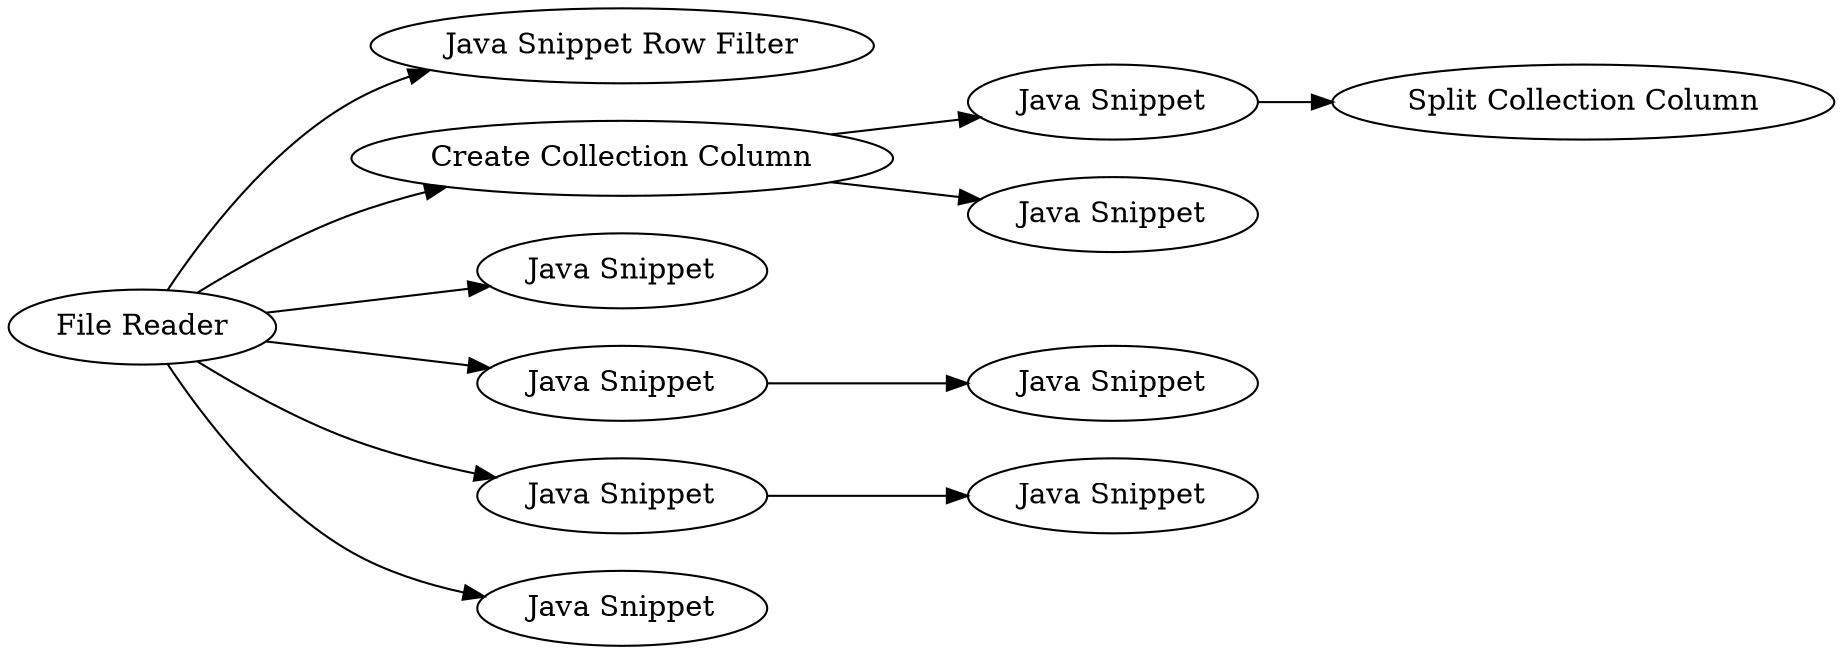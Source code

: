 digraph {
	1 -> 4
	8 -> 9
	13 -> 7
	1 -> 12
	3 -> 5
	1 -> 10
	1 -> 13
	13 -> 8
	1 -> 2
	10 -> 11
	1 -> 3
	5 [label="Java Snippet"]
	13 [label="Create Collection Column"]
	1 [label="File Reader"]
	7 [label="Java Snippet"]
	9 [label="Split Collection Column"]
	11 [label="Java Snippet"]
	4 [label="Java Snippet Row Filter"]
	8 [label="Java Snippet"]
	12 [label="Java Snippet"]
	3 [label="Java Snippet"]
	2 [label="Java Snippet"]
	10 [label="Java Snippet"]
	rankdir=LR
}
